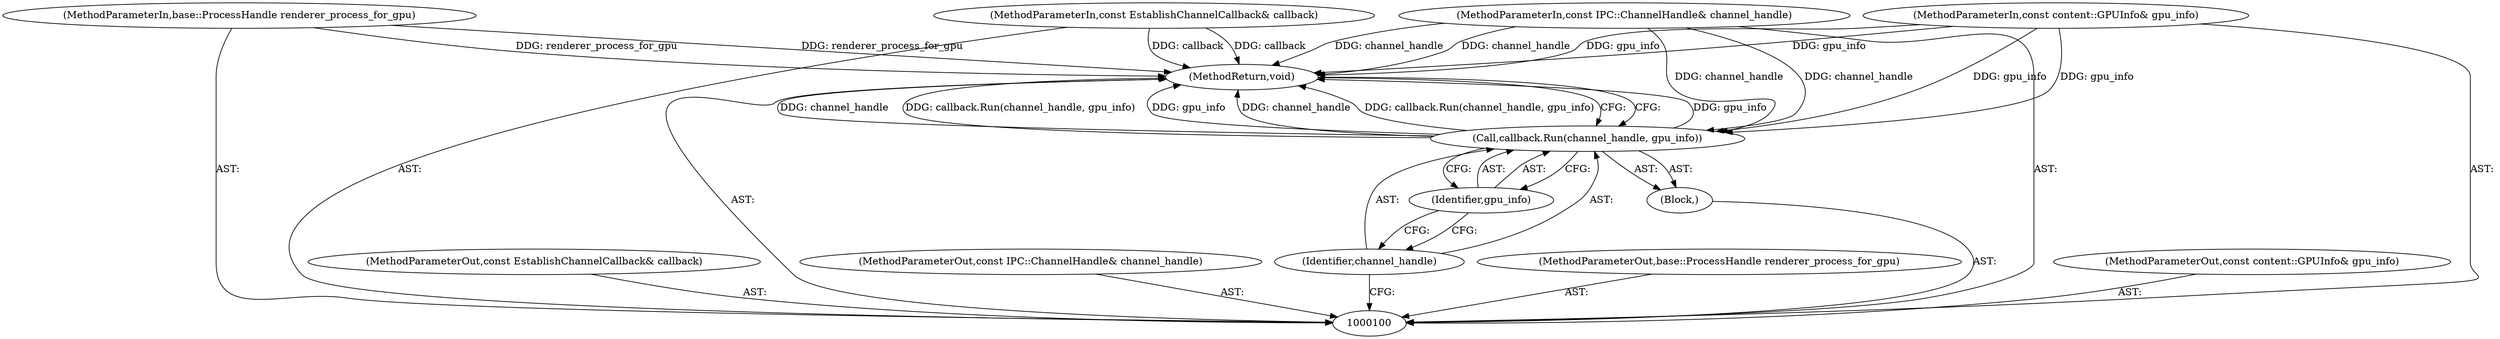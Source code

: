 digraph "0_Chrome_cd0bd79d6ebdb72183e6f0833673464cc10b3600_3" {
"1000109" [label="(MethodReturn,void)"];
"1000101" [label="(MethodParameterIn,const EstablishChannelCallback& callback)"];
"1000121" [label="(MethodParameterOut,const EstablishChannelCallback& callback)"];
"1000102" [label="(MethodParameterIn,const IPC::ChannelHandle& channel_handle)"];
"1000122" [label="(MethodParameterOut,const IPC::ChannelHandle& channel_handle)"];
"1000103" [label="(MethodParameterIn,base::ProcessHandle renderer_process_for_gpu)"];
"1000123" [label="(MethodParameterOut,base::ProcessHandle renderer_process_for_gpu)"];
"1000105" [label="(Block,)"];
"1000104" [label="(MethodParameterIn,const content::GPUInfo& gpu_info)"];
"1000124" [label="(MethodParameterOut,const content::GPUInfo& gpu_info)"];
"1000107" [label="(Identifier,channel_handle)"];
"1000106" [label="(Call,callback.Run(channel_handle, gpu_info))"];
"1000108" [label="(Identifier,gpu_info)"];
"1000109" -> "1000100"  [label="AST: "];
"1000109" -> "1000106"  [label="CFG: "];
"1000106" -> "1000109"  [label="DDG: gpu_info"];
"1000106" -> "1000109"  [label="DDG: channel_handle"];
"1000106" -> "1000109"  [label="DDG: callback.Run(channel_handle, gpu_info)"];
"1000104" -> "1000109"  [label="DDG: gpu_info"];
"1000103" -> "1000109"  [label="DDG: renderer_process_for_gpu"];
"1000102" -> "1000109"  [label="DDG: channel_handle"];
"1000101" -> "1000109"  [label="DDG: callback"];
"1000101" -> "1000100"  [label="AST: "];
"1000101" -> "1000109"  [label="DDG: callback"];
"1000121" -> "1000100"  [label="AST: "];
"1000102" -> "1000100"  [label="AST: "];
"1000102" -> "1000109"  [label="DDG: channel_handle"];
"1000102" -> "1000106"  [label="DDG: channel_handle"];
"1000122" -> "1000100"  [label="AST: "];
"1000103" -> "1000100"  [label="AST: "];
"1000103" -> "1000109"  [label="DDG: renderer_process_for_gpu"];
"1000123" -> "1000100"  [label="AST: "];
"1000105" -> "1000100"  [label="AST: "];
"1000106" -> "1000105"  [label="AST: "];
"1000104" -> "1000100"  [label="AST: "];
"1000104" -> "1000109"  [label="DDG: gpu_info"];
"1000104" -> "1000106"  [label="DDG: gpu_info"];
"1000124" -> "1000100"  [label="AST: "];
"1000107" -> "1000106"  [label="AST: "];
"1000107" -> "1000100"  [label="CFG: "];
"1000108" -> "1000107"  [label="CFG: "];
"1000106" -> "1000105"  [label="AST: "];
"1000106" -> "1000108"  [label="CFG: "];
"1000107" -> "1000106"  [label="AST: "];
"1000108" -> "1000106"  [label="AST: "];
"1000109" -> "1000106"  [label="CFG: "];
"1000106" -> "1000109"  [label="DDG: gpu_info"];
"1000106" -> "1000109"  [label="DDG: channel_handle"];
"1000106" -> "1000109"  [label="DDG: callback.Run(channel_handle, gpu_info)"];
"1000102" -> "1000106"  [label="DDG: channel_handle"];
"1000104" -> "1000106"  [label="DDG: gpu_info"];
"1000108" -> "1000106"  [label="AST: "];
"1000108" -> "1000107"  [label="CFG: "];
"1000106" -> "1000108"  [label="CFG: "];
}
